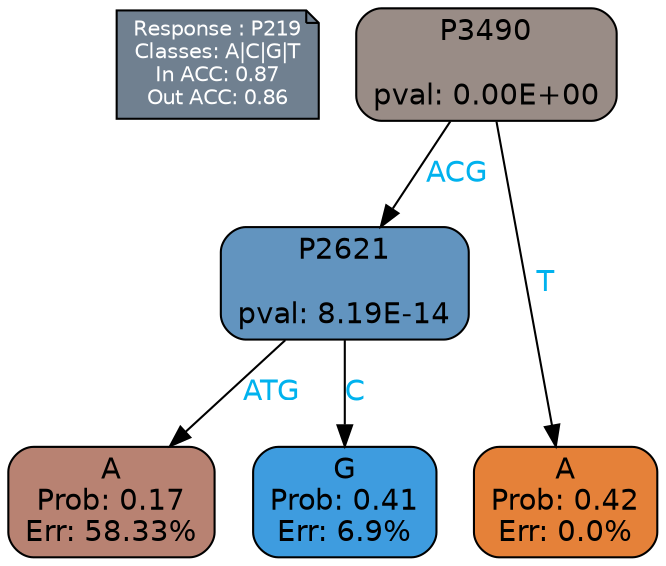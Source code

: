 digraph Tree {
node [shape=box, style="filled, rounded", color="black", fontname=helvetica] ;
graph [ranksep=equally, splines=polylines, bgcolor=transparent, dpi=600] ;
edge [fontname=helvetica] ;
LEGEND [label="Response : P219
Classes: A|C|G|T
In ACC: 0.87
Out ACC: 0.86
",shape=note,align=left,style=filled,fillcolor="slategray",fontcolor="white",fontsize=10];1 [label="P3490

pval: 0.00E+00", fillcolor="#998c86"] ;
2 [label="P2621

pval: 8.19E-14", fillcolor="#6294bf"] ;
3 [label="A
Prob: 0.17
Err: 58.33%", fillcolor="#b88272"] ;
4 [label="G
Prob: 0.41
Err: 6.9%", fillcolor="#3e9cdf"] ;
5 [label="A
Prob: 0.42
Err: 0.0%", fillcolor="#e58139"] ;
1 -> 2 [label="ACG",fontcolor=deepskyblue2] ;
1 -> 5 [label="T",fontcolor=deepskyblue2] ;
2 -> 3 [label="ATG",fontcolor=deepskyblue2] ;
2 -> 4 [label="C",fontcolor=deepskyblue2] ;
{rank = same; 3;4;5;}{rank = same; LEGEND;1;}}